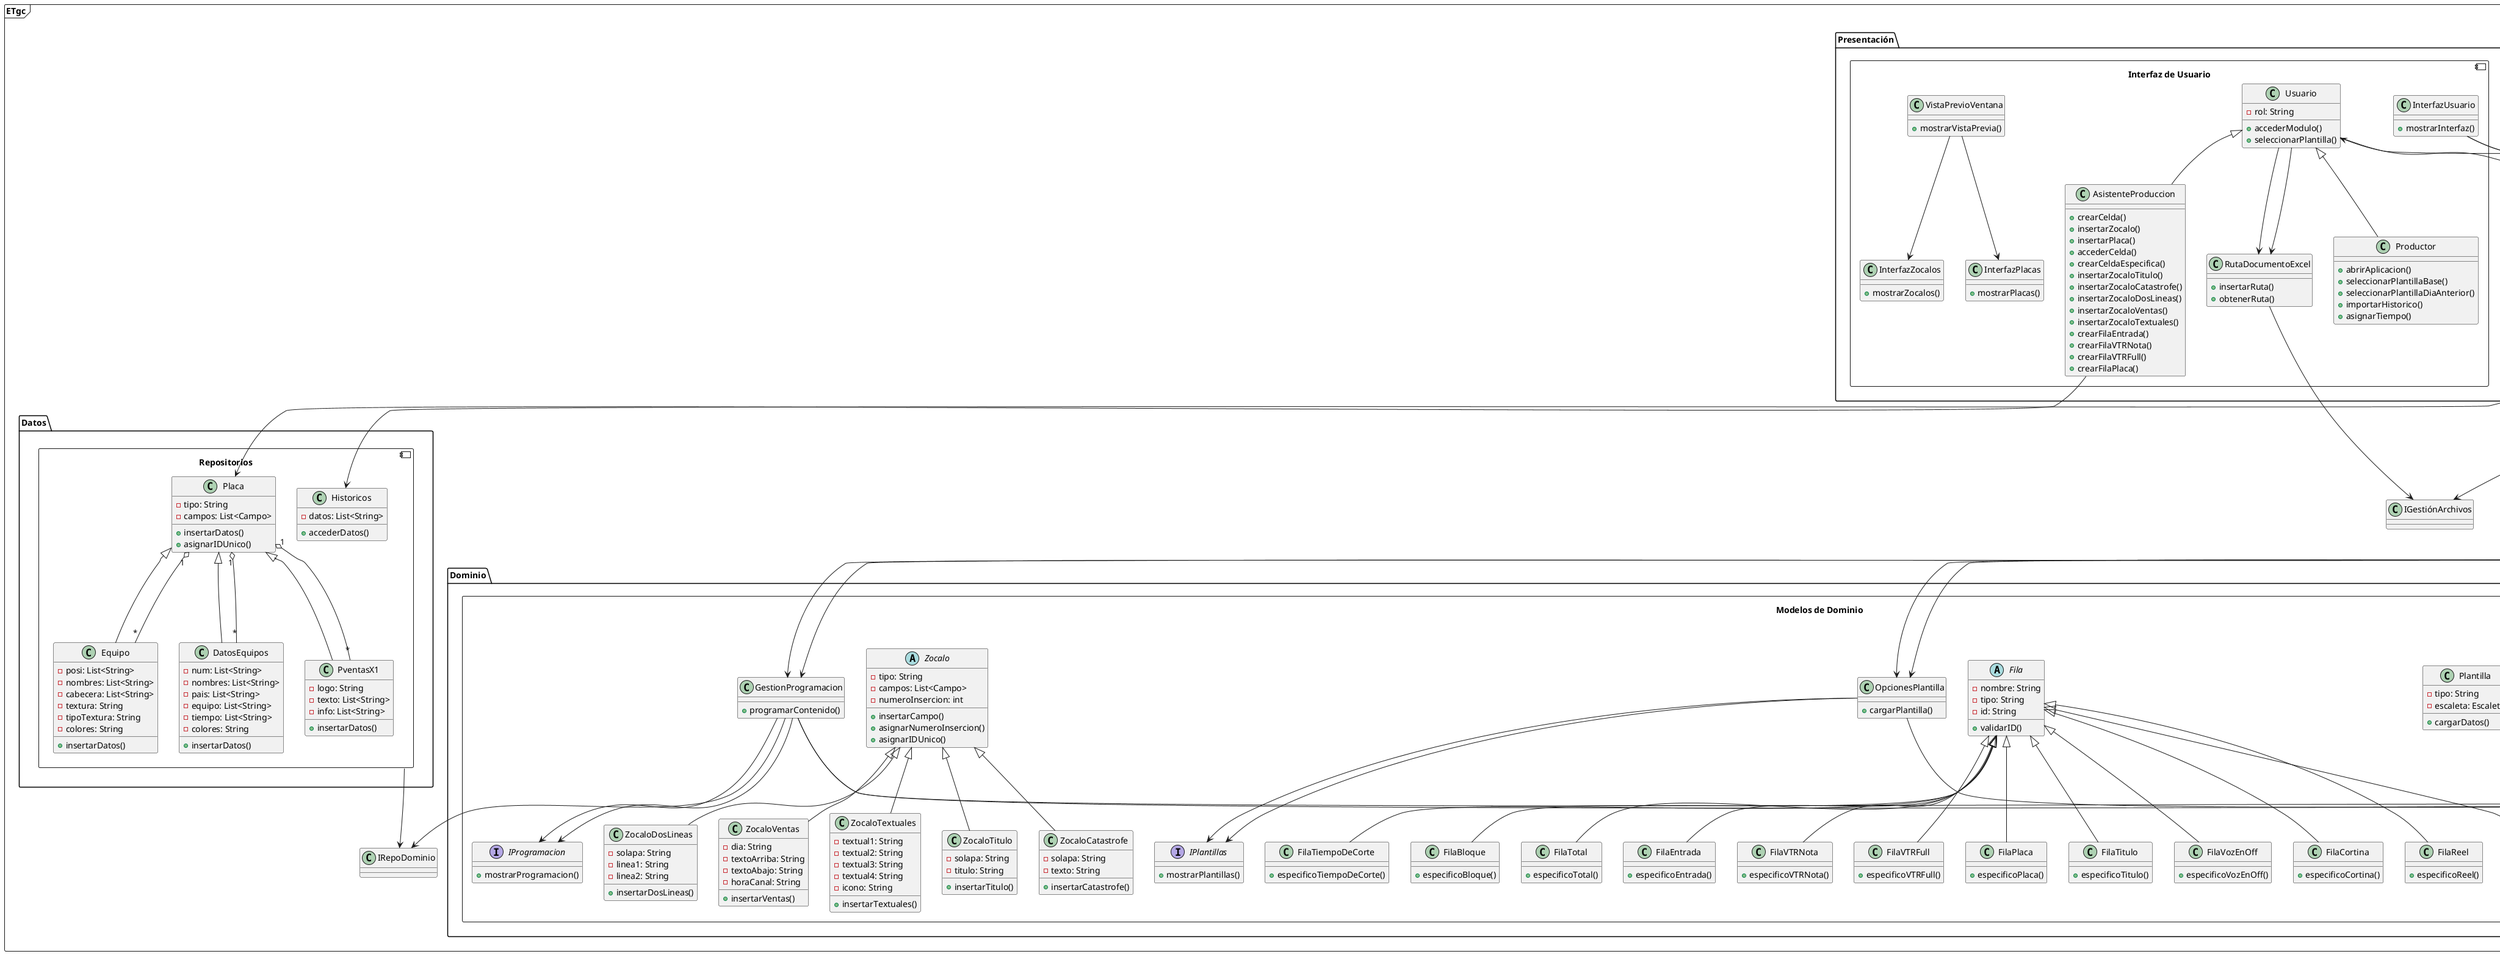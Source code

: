 @startuml diagramaDeClases
skinparam componentStyle uml1

frame "ETgc" {
    package "Presentación" {
        component "Interfaz de Usuario" {
            class Usuario {
                - rol: String
                + accederModulo()
                + seleccionarPlantilla()
            }

            class InterfazUsuario {
                + mostrarInterfaz()
            }

            class VistaPrevioVentana {
                + mostrarVistaPrevia()
            }

            class InterfazZocalos {
                + mostrarZocalos()
            }

            class InterfazPlacas {
                + mostrarPlacas()
            }

            class RutaDocumentoExcel {
                + insertarRuta()
                + obtenerRuta()
            }

            class AsistenteProduccion {
                + crearCelda()
                + insertarZocalo()
                + insertarPlaca()
                + accederCelda()
                + crearCeldaEspecifica()
                + insertarZocaloTitulo()
                + insertarZocaloCatastrofe()
                + insertarZocaloDosLineas()
                + insertarZocaloVentas()
                + insertarZocaloTextuales()
                + crearFilaEntrada()
                + crearFilaVTRNota()
                + crearFilaVTRFull()
                + crearFilaPlaca()
            }

            class Productor {
                + abrirAplicacion()
                + seleccionarPlantillaBase()
                + seleccionarPlantillaDiaAnterior()
                + importarHistorico()
                + asignarTiempo()
            }
        }

        component "Controladores" {
            class ControladorPrincipal {
                + gestionarAplicacion()
            }
        }

        VistaPrevioVentana --> InterfazZocalos
        VistaPrevioVentana --> InterfazPlacas
        Usuario --> RutaDocumentoExcel
    }

    package "Negocio" {
        component "Servicios" {
            class Aplicacion {
                + abrir()
                + cerrar()
            }

            class DCSHA {
                - plantillas: List<Plantilla>
                + mostrarOpciones()
                + crearEscaleta()
                + gestionarPlantillaBase()
                + gestionarPlantillaDiaAnterior()
                + importarHistorico()
                + leerCeldasID()
                + crearPlantilla()
                + crearEscaleta()
            }

            InterfazUsuario --> Aplicacion
            Aplicacion --> ModuloDCSHA
            Aplicacion --> ModuloPlantillas
            Aplicacion --> ModuloZocalos
            Aplicacion --> ModuloEscaleta
        }
    }

    package "Dominio" {
        component "Modelos de Dominio" {
            class Plantilla {
                - tipo: String
                - escaleta: Escaleta
                + cargarDatos()
            }

            class Escaleta {
                - filas: List<Fila>
                - tiempoTotal: int
                - tiempoRestante: int
                + agregarFila()
                + calcularTiempoRestante()
                + asignarNombreFila()
                + asignarTipoFila()
                + asignarTiempoTotal()
                + mostrarTiempoRestante()
                + asignarTiempoBloque()
                + crearFila()
            }

            abstract class Fila {
                - nombre: String
                - tipo: String
                - id: String
                + validarID()
            }

            class FilaEntrada extends Fila {
                + especificoEntrada()
            }

            class FilaVTRNota extends Fila {
                + especificoVTRNota()
            }

            class FilaVTRFull extends Fila {
                + especificoVTRFull()
            }

            class FilaPlaca extends Fila {
                + especificoPlaca()
            }

            class FilaTitulo extends Fila {
                + especificoTitulo()
            }

            class FilaVozEnOff extends Fila {
                + especificoVozEnOff()
            }

            class FilaCortina extends Fila {
                + especificoCortina()
            }

            class FilaReel extends Fila {
                + especificoReel()
            }

            class FilaPromocionVenta extends Fila {
                + especificoPromocionVenta()
            }

            class FilaTiempoDeCorte extends Fila {
                + especificoTiempoDeCorte()
            }

            class FilaBloque extends Fila {
                + especificoBloque()
            }

            class FilaTotal extends Fila {
                + especificoTotal()
            }

            class GestionFila {
                + mostrarOpciones()
            }

            class GestionAcciones {
                + mostrarAcciones()
            }

            abstract class Zocalo {
                - tipo: String
                - campos: List<Campo>
                - numeroInsercion: int
                + insertarCampo()
                + asignarNumeroInsercion()
                + asignarIDUnico()
            }

            class ZocaloTitulo extends Zocalo {
                + insertarTitulo()
                - solapa: String
                - titulo: String
            }

            class ZocaloCatastrofe extends Zocalo {
                + insertarCatastrofe()
                - solapa: String
                - texto: String
            }

            class ZocaloDosLineas extends Zocalo {
                + insertarDosLineas()
                - solapa: String
                - linea1: String
                - linea2: String
            }

            class ZocaloVentas extends Zocalo {
                + insertarVentas()
                - dia: String
                - textoArriba: String
                - textoAbajo: String
                - horaCanal: String
            }

            class ZocaloTextuales extends Zocalo {
                + insertarTextuales()
                - textual1: String
                - textual2: String
                - textual3: String
                - textual4: String
                - icono: String
            }

            class Campo {
                - nombre: String
                - maxCaracteres: int
                - texto: String
                + apiñarTexto()
            }

            class GestionProgramacion {
                + programarContenido()
            }

            class OpcionesPlantilla {
                + cargarPlantilla()
            }

            class GestionZocalos {
                + insertarZocalo()
            }

            class GestionPlacas {
                + gestionarPlacas()
            }

            class GestionEscaleta {
                + editarEscaleta()
            }

            class Reloj {
                + mostrarHora()
            }

            interface IProgramacion {
                + mostrarProgramacion()
            }

            interface IPlantillas {
                + mostrarPlantillas()
            }

            interface IZocalos {
                + mostrarZocalos()
            }

            interface IPlacas {
                + mostrarPlacas()
            }

            interface IEscaleta {
                + mostrarEscaleta()
            }

            ModuloDCSHA --> GestionProgramacion
            ModuloPlantillas --> OpcionesPlantilla
            ModuloZocalos --> GestionZocalos
            ModuloZocalos --> GestionPlacas
            ModuloEscaleta --> GestionEscaleta
            ModuloEscaleta --> Reloj
            OpcionesPlantilla --> IPlantillas
            GestionProgramacion --> IProgramacion
        }
    }

    package "Datos" {
        component "Repositorios" {
            class Placa {
                - tipo: String
                - campos: List<Campo>
                + insertarDatos()
                + asignarIDUnico()
            }

            class Equipo extends Placa {
                - posi: List<String>
                - nombres: List<String>
                - cabecera: List<String>
                - textura: String
                - tipoTextura: String
                - colores: String
                + insertarDatos()
            }

            class DatosEquipos extends Placa {
                - num: List<String>
                - nombres: List<String>
                - pais: List<String>
                - equipo: List<String>
                - tiempo: List<String>
                - colores: String
                + insertarDatos()
            }

            class PventasX1 extends Placa {
                - logo: String
                - texto: List<String>
                - info: List<String>
                + insertarDatos()
            }

            class Historicos {
                - datos: List<String>
                + accederDatos()
            }
        }
    }

    package "Persistencia" {
        component "SistemaAlmacenamientoLocal" {
            class SALApp {
                + almacenarDatos()
                + recuperarDatos()
            }

            class SAL {
                + procesarSolicitudes()
            }
        }

        component "Histórico" {
            class HistorialCambios {
                + registrarCambio()
                + obtenerHistorial()
            }
        }
    }

    Usuario <|-- AsistenteProduccion
    Usuario <|-- Productor
    Usuario --> DCSHA
    AsistenteProduccion --> Placa
    Placa "1" o-- "*" Equipo
    Placa "1" o-- "*" DatosEquipos
    Placa "1" o-- "*" PventasX1
    DCSHA --> Historicos

    Aplicacion --> ModuloDCSHA
    Aplicacion --> ModuloPlantillas
    Aplicacion --> ModuloZocalos
    Aplicacion --> ModuloEscaleta

    ModuloDCSHA --> GestionProgramacion
    ModuloPlantillas --> OpcionesPlantilla
    ModuloZocalos --> GestionZocalos
    ModuloZocalos --> GestionPlacas
    ModuloEscaleta --> GestionEscaleta
    ModuloEscaleta --> Reloj

    GestionProgramacion --> IProgramacion
    OpcionesPlantilla --> IPlantillas
    GestionZocalos --> IZocalos
    GestionPlacas --> IPlacas
    GestionEscaleta --> IEscaleta

    Aplicacion --> SALApp
    SALApp --> SAL
    SAL --> Usuario

    Usuario --> RutaDocumentoExcel

    ControladorPrincipal --> IControladores
    InterfazUsuario --> IControladores
    Aplicacion --> IControladores

    Aplicacion --> IServicios
    ControladorPrincipal --> IServicios

    Aplicacion --> IGestiónArchivos
    RutaDocumentoExcel --> IGestiónArchivos

    SALApp --> IRepositorios
    Aplicacion --> IRepositorios

    GestionProgramacion --> IDominio
    OpcionesPlantilla --> IDominio
    GestionZocalos --> IDominio
    GestionPlacas --> IDominio
    GestionEscaleta --> IDominio

    SALApp --> ISAL
    GestionProgramacion --> ISAL

    Repositorios --> IRepoDominio
    GestionProgramacion --> IRepoDominio
}
@enduml